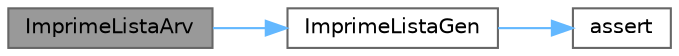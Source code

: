 digraph "ImprimeListaArv"
{
 // LATEX_PDF_SIZE
  bgcolor="transparent";
  edge [fontname=Helvetica,fontsize=10,labelfontname=Helvetica,labelfontsize=10];
  node [fontname=Helvetica,fontsize=10,shape=box,height=0.2,width=0.4];
  rankdir="LR";
  Node1 [label="ImprimeListaArv",height=0.2,width=0.4,color="gray40", fillcolor="grey60", style="filled", fontcolor="black",tooltip="Imprime a lista de arvores."];
  Node1 -> Node2 [color="steelblue1",style="solid"];
  Node2 [label="ImprimeListaGen",height=0.2,width=0.4,color="grey40", fillcolor="white", style="filled",URL="$_listagen_8c.html#a61608ee5a24a69973526fe6f3cda8592",tooltip="Imprime a Lista Generica, dada a funcao para a impressao de um elemento."];
  Node2 -> Node3 [color="steelblue1",style="solid"];
  Node3 [label="assert",height=0.2,width=0.4,color="grey40", fillcolor="white", style="filled",URL="$bitmap_8c.html#ae6321531d73ebab0e0f1081a903be53c",tooltip=" "];
}
